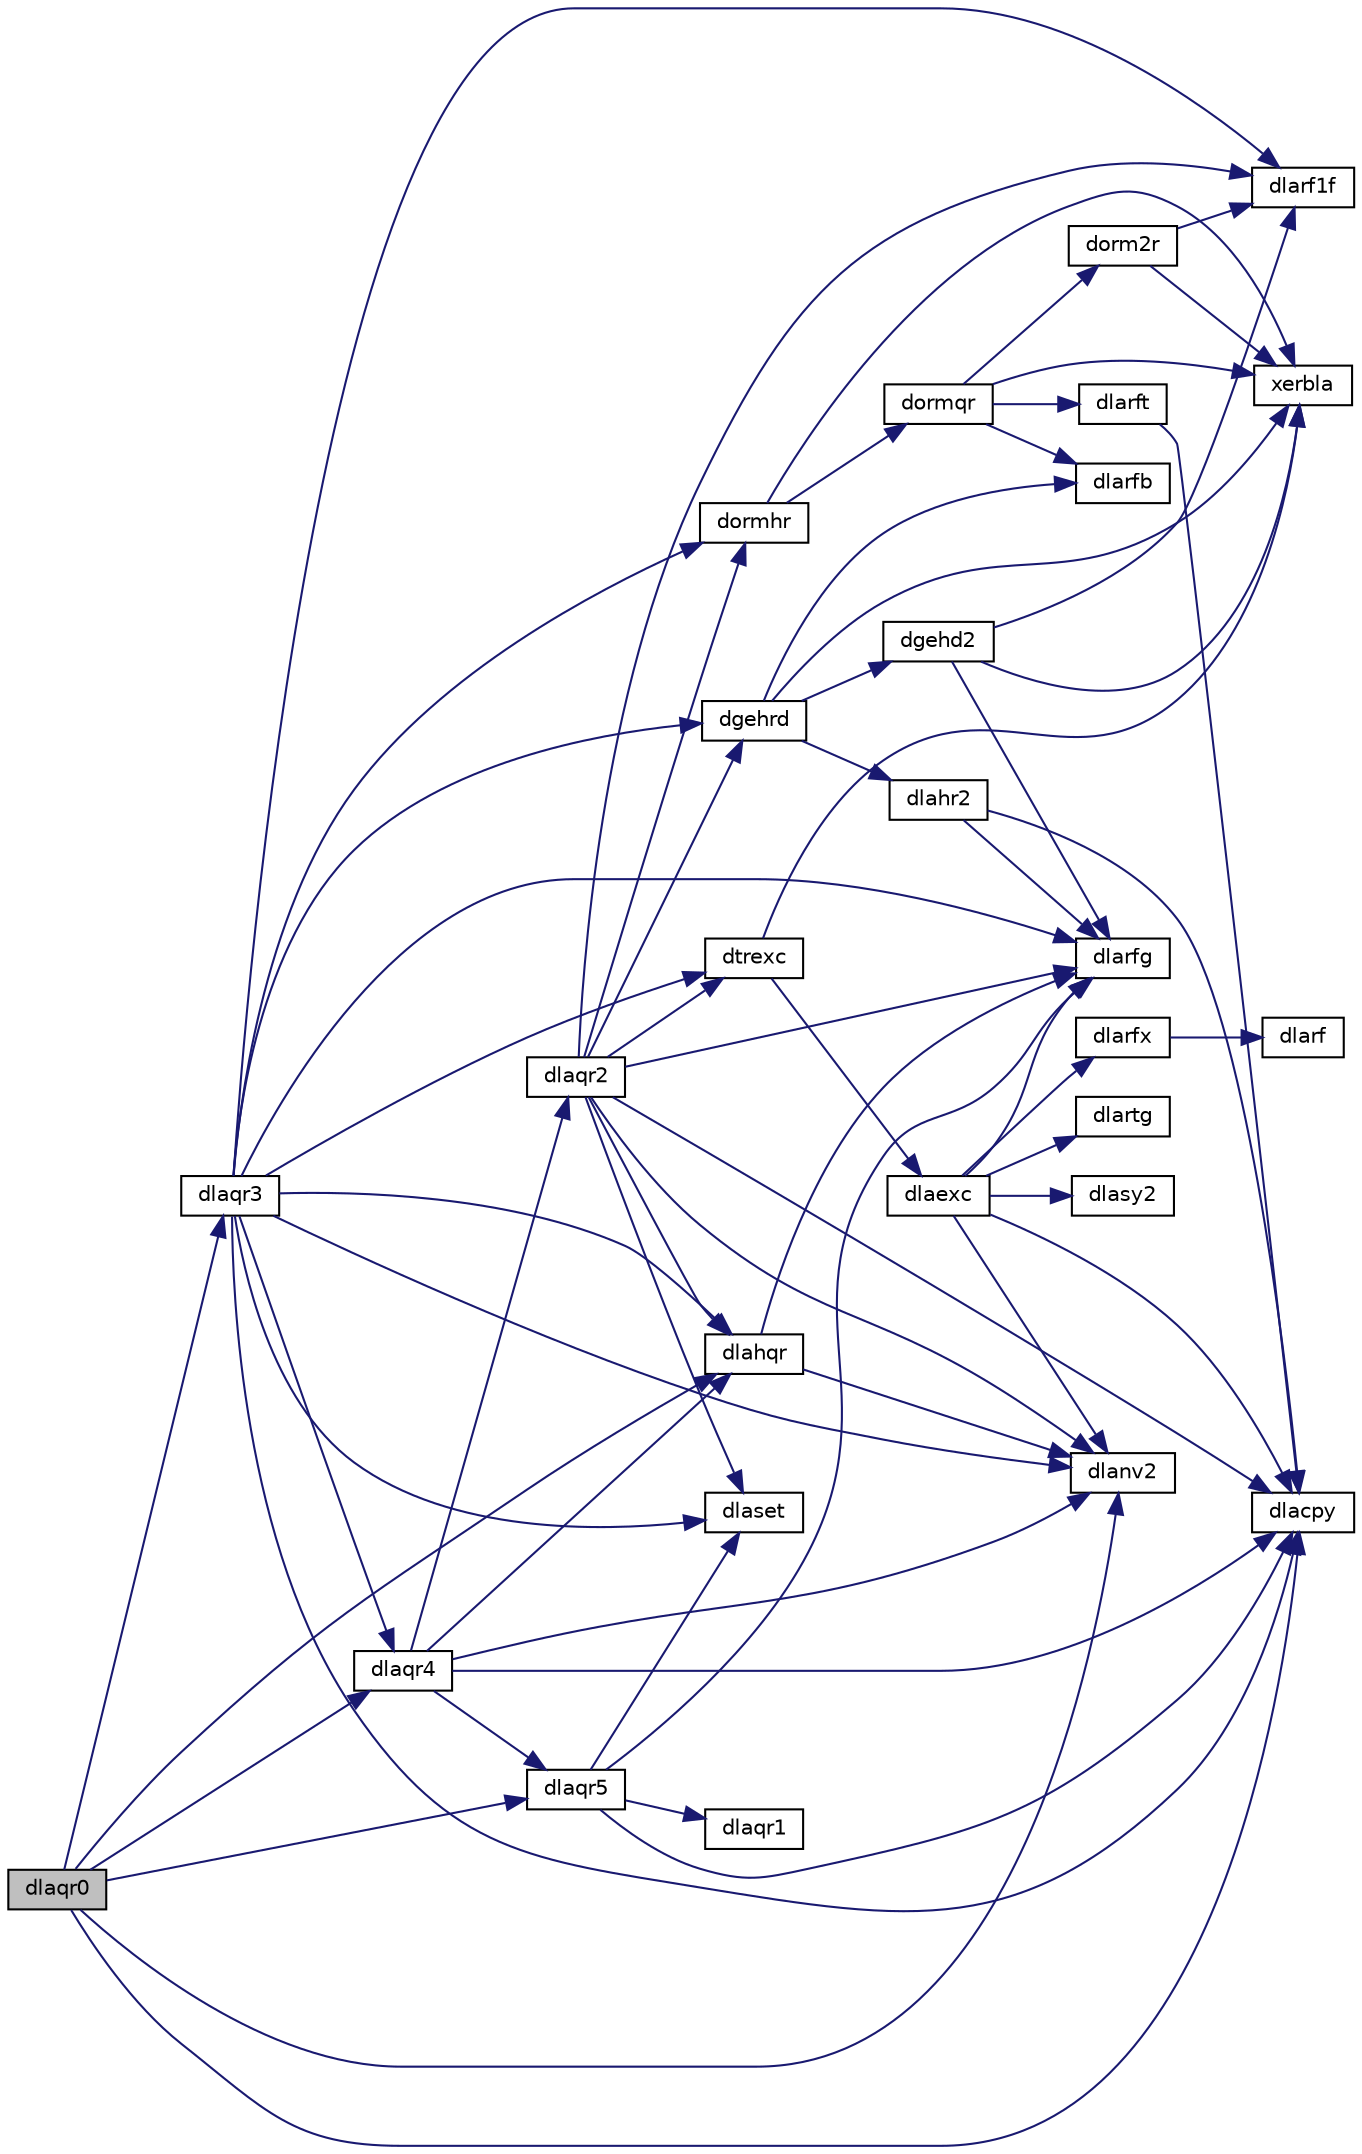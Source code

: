 digraph "dlaqr0"
{
 // LATEX_PDF_SIZE
  edge [fontname="Helvetica",fontsize="10",labelfontname="Helvetica",labelfontsize="10"];
  node [fontname="Helvetica",fontsize="10",shape=record];
  rankdir="LR";
  Node1 [label="dlaqr0",height=0.2,width=0.4,color="black", fillcolor="grey75", style="filled", fontcolor="black",tooltip="DLAQR0 computes the eigenvalues of a Hessenberg matrix, and optionally the matrices from the Schur de..."];
  Node1 -> Node2 [color="midnightblue",fontsize="10",style="solid",fontname="Helvetica"];
  Node2 [label="dlacpy",height=0.2,width=0.4,color="black", fillcolor="white", style="filled",URL="$dlacpy_8f.html#a7eb8731ffab2734378157c40964bf788",tooltip="DLACPY copies all or part of one two-dimensional array to another."];
  Node1 -> Node3 [color="midnightblue",fontsize="10",style="solid",fontname="Helvetica"];
  Node3 [label="dlahqr",height=0.2,width=0.4,color="black", fillcolor="white", style="filled",URL="$dlahqr_8f.html#aa677995264e5de3914a3817a66e753c5",tooltip="DLAHQR computes the eigenvalues and Schur factorization of an upper Hessenberg matrix,..."];
  Node3 -> Node4 [color="midnightblue",fontsize="10",style="solid",fontname="Helvetica"];
  Node4 [label="dlanv2",height=0.2,width=0.4,color="black", fillcolor="white", style="filled",URL="$dlanv2_8f.html#a0be048656bc24255a136a80361283e02",tooltip="DLANV2 computes the Schur factorization of a real 2-by-2 nonsymmetric matrix in standard form."];
  Node3 -> Node5 [color="midnightblue",fontsize="10",style="solid",fontname="Helvetica"];
  Node5 [label="dlarfg",height=0.2,width=0.4,color="black", fillcolor="white", style="filled",URL="$dlarfg_8f.html#aabb59655e820b3551af27781bd716143",tooltip="DLARFG generates an elementary reflector (Householder matrix)."];
  Node1 -> Node4 [color="midnightblue",fontsize="10",style="solid",fontname="Helvetica"];
  Node1 -> Node6 [color="midnightblue",fontsize="10",style="solid",fontname="Helvetica"];
  Node6 [label="dlaqr3",height=0.2,width=0.4,color="black", fillcolor="white", style="filled",URL="$dlaqr3_8f.html#a4cc655aa88beb6f2f8dfa621cbe6aea7",tooltip="DLAQR3 performs the orthogonal similarity transformation of a Hessenberg matrix to detect and deflate..."];
  Node6 -> Node7 [color="midnightblue",fontsize="10",style="solid",fontname="Helvetica"];
  Node7 [label="dgehrd",height=0.2,width=0.4,color="black", fillcolor="white", style="filled",URL="$dgehrd_8f.html#a2611cc9dfdc84e2a08ec57a5dd6cdd2e",tooltip="DGEHRD"];
  Node7 -> Node8 [color="midnightblue",fontsize="10",style="solid",fontname="Helvetica"];
  Node8 [label="dgehd2",height=0.2,width=0.4,color="black", fillcolor="white", style="filled",URL="$dgehd2_8f.html#a976b17056c80d4aeed6438b4118d114a",tooltip="DGEHD2 reduces a general square matrix to upper Hessenberg form using an unblocked algorithm."];
  Node8 -> Node9 [color="midnightblue",fontsize="10",style="solid",fontname="Helvetica"];
  Node9 [label="dlarf1f",height=0.2,width=0.4,color="black", fillcolor="white", style="filled",URL="$dlarf1f_8f.html#a553446f22ec537c5ff7f1335b90c4470",tooltip="DLARF1F applies an elementary reflector to a general rectangular"];
  Node8 -> Node5 [color="midnightblue",fontsize="10",style="solid",fontname="Helvetica"];
  Node8 -> Node10 [color="midnightblue",fontsize="10",style="solid",fontname="Helvetica"];
  Node10 [label="xerbla",height=0.2,width=0.4,color="black", fillcolor="white", style="filled",URL="$xerbla_8f.html#a377ee61015baf8dea7770b3a404b1c07",tooltip="XERBLA"];
  Node7 -> Node11 [color="midnightblue",fontsize="10",style="solid",fontname="Helvetica"];
  Node11 [label="dlahr2",height=0.2,width=0.4,color="black", fillcolor="white", style="filled",URL="$dlahr2_8f.html#af902d1fcc013fc898363099c8f867e10",tooltip="DLAHR2 reduces the specified number of first columns of a general rectangular matrix A so that elemen..."];
  Node11 -> Node2 [color="midnightblue",fontsize="10",style="solid",fontname="Helvetica"];
  Node11 -> Node5 [color="midnightblue",fontsize="10",style="solid",fontname="Helvetica"];
  Node7 -> Node12 [color="midnightblue",fontsize="10",style="solid",fontname="Helvetica"];
  Node12 [label="dlarfb",height=0.2,width=0.4,color="black", fillcolor="white", style="filled",URL="$dlarfb_8f.html#a83c81583bd444e0cf021fb006cd9a5e8",tooltip="DLARFB applies a block reflector or its transpose to a general rectangular matrix."];
  Node7 -> Node10 [color="midnightblue",fontsize="10",style="solid",fontname="Helvetica"];
  Node6 -> Node2 [color="midnightblue",fontsize="10",style="solid",fontname="Helvetica"];
  Node6 -> Node3 [color="midnightblue",fontsize="10",style="solid",fontname="Helvetica"];
  Node6 -> Node4 [color="midnightblue",fontsize="10",style="solid",fontname="Helvetica"];
  Node6 -> Node13 [color="midnightblue",fontsize="10",style="solid",fontname="Helvetica"];
  Node13 [label="dlaqr4",height=0.2,width=0.4,color="black", fillcolor="white", style="filled",URL="$dlaqr4_8f.html#a12cd3d91cf44b97877272c85c410af6c",tooltip="DLAQR4 computes the eigenvalues of a Hessenberg matrix, and optionally the matrices from the Schur de..."];
  Node13 -> Node2 [color="midnightblue",fontsize="10",style="solid",fontname="Helvetica"];
  Node13 -> Node3 [color="midnightblue",fontsize="10",style="solid",fontname="Helvetica"];
  Node13 -> Node4 [color="midnightblue",fontsize="10",style="solid",fontname="Helvetica"];
  Node13 -> Node14 [color="midnightblue",fontsize="10",style="solid",fontname="Helvetica"];
  Node14 [label="dlaqr2",height=0.2,width=0.4,color="black", fillcolor="white", style="filled",URL="$dlaqr2_8f.html#a4d60649d5f6ca5d4d7f1dce3cfe81450",tooltip="DLAQR2 performs the orthogonal similarity transformation of a Hessenberg matrix to detect and deflate..."];
  Node14 -> Node7 [color="midnightblue",fontsize="10",style="solid",fontname="Helvetica"];
  Node14 -> Node2 [color="midnightblue",fontsize="10",style="solid",fontname="Helvetica"];
  Node14 -> Node3 [color="midnightblue",fontsize="10",style="solid",fontname="Helvetica"];
  Node14 -> Node4 [color="midnightblue",fontsize="10",style="solid",fontname="Helvetica"];
  Node14 -> Node9 [color="midnightblue",fontsize="10",style="solid",fontname="Helvetica"];
  Node14 -> Node5 [color="midnightblue",fontsize="10",style="solid",fontname="Helvetica"];
  Node14 -> Node15 [color="midnightblue",fontsize="10",style="solid",fontname="Helvetica"];
  Node15 [label="dlaset",height=0.2,width=0.4,color="black", fillcolor="white", style="filled",URL="$dlaset_8f.html#a89e332374c7cd87e5db54bfe21550bc3",tooltip="DLASET initializes the off-diagonal elements and the diagonal elements of a matrix to given values."];
  Node14 -> Node16 [color="midnightblue",fontsize="10",style="solid",fontname="Helvetica"];
  Node16 [label="dormhr",height=0.2,width=0.4,color="black", fillcolor="white", style="filled",URL="$dormhr_8f.html#ad915777e6be3fa889b3209d7f660070a",tooltip="DORMHR"];
  Node16 -> Node17 [color="midnightblue",fontsize="10",style="solid",fontname="Helvetica"];
  Node17 [label="dormqr",height=0.2,width=0.4,color="black", fillcolor="white", style="filled",URL="$dormqr_8f.html#a17b0765a8a0e6547bcf933979b38f0b0",tooltip="DORMQR"];
  Node17 -> Node12 [color="midnightblue",fontsize="10",style="solid",fontname="Helvetica"];
  Node17 -> Node18 [color="midnightblue",fontsize="10",style="solid",fontname="Helvetica"];
  Node18 [label="dlarft",height=0.2,width=0.4,color="black", fillcolor="white", style="filled",URL="$dlarft_8f.html#a78f6dac52ebcfdeab5b4e5e6d4d0faf0",tooltip="DLARFT forms the triangular factor T of a block reflector H = I - vtvH"];
  Node18 -> Node2 [color="midnightblue",fontsize="10",style="solid",fontname="Helvetica"];
  Node17 -> Node19 [color="midnightblue",fontsize="10",style="solid",fontname="Helvetica"];
  Node19 [label="dorm2r",height=0.2,width=0.4,color="black", fillcolor="white", style="filled",URL="$dorm2r_8f.html#a16f17277972002c33a44e9a7a04bb64f",tooltip="DORM2R multiplies a general matrix by the orthogonal matrix from a QR factorization determined by sge..."];
  Node19 -> Node9 [color="midnightblue",fontsize="10",style="solid",fontname="Helvetica"];
  Node19 -> Node10 [color="midnightblue",fontsize="10",style="solid",fontname="Helvetica"];
  Node17 -> Node10 [color="midnightblue",fontsize="10",style="solid",fontname="Helvetica"];
  Node16 -> Node10 [color="midnightblue",fontsize="10",style="solid",fontname="Helvetica"];
  Node14 -> Node20 [color="midnightblue",fontsize="10",style="solid",fontname="Helvetica"];
  Node20 [label="dtrexc",height=0.2,width=0.4,color="black", fillcolor="white", style="filled",URL="$dtrexc_8f.html#a321d3f3a5e2768676a4d8ec2aa2ff2fe",tooltip="DTREXC"];
  Node20 -> Node21 [color="midnightblue",fontsize="10",style="solid",fontname="Helvetica"];
  Node21 [label="dlaexc",height=0.2,width=0.4,color="black", fillcolor="white", style="filled",URL="$dlaexc_8f.html#a7b430b81bbddf88bc99268a506931aef",tooltip="DLAEXC swaps adjacent diagonal blocks of a real upper quasi-triangular matrix in Schur canonical form..."];
  Node21 -> Node2 [color="midnightblue",fontsize="10",style="solid",fontname="Helvetica"];
  Node21 -> Node4 [color="midnightblue",fontsize="10",style="solid",fontname="Helvetica"];
  Node21 -> Node5 [color="midnightblue",fontsize="10",style="solid",fontname="Helvetica"];
  Node21 -> Node22 [color="midnightblue",fontsize="10",style="solid",fontname="Helvetica"];
  Node22 [label="dlarfx",height=0.2,width=0.4,color="black", fillcolor="white", style="filled",URL="$dlarfx_8f.html#a30b528e74865e6d94574db1c3b084129",tooltip="DLARFX applies an elementary reflector to a general rectangular matrix, with loop unrolling when the ..."];
  Node22 -> Node23 [color="midnightblue",fontsize="10",style="solid",fontname="Helvetica"];
  Node23 [label="dlarf",height=0.2,width=0.4,color="black", fillcolor="white", style="filled",URL="$dlarf_8f.html#a39a2b39f56ce497b218c5f48339ee712",tooltip="DLARF applies an elementary reflector to a general rectangular matrix."];
  Node21 -> Node24 [color="midnightblue",fontsize="10",style="solid",fontname="Helvetica"];
  Node24 [label="dlartg",height=0.2,width=0.4,color="black", fillcolor="white", style="filled",URL="$dlartg_8f90.html#a86f8f877eaea0386cdc2c3c175d9ea88",tooltip="DLARTG generates a plane rotation with real cosine and real sine."];
  Node21 -> Node25 [color="midnightblue",fontsize="10",style="solid",fontname="Helvetica"];
  Node25 [label="dlasy2",height=0.2,width=0.4,color="black", fillcolor="white", style="filled",URL="$dlasy2_8f.html#af104dd54134c1a4ddb0d573ff9fe6d06",tooltip="DLASY2 solves the Sylvester matrix equation where the matrices are of order 1 or 2."];
  Node20 -> Node10 [color="midnightblue",fontsize="10",style="solid",fontname="Helvetica"];
  Node13 -> Node26 [color="midnightblue",fontsize="10",style="solid",fontname="Helvetica"];
  Node26 [label="dlaqr5",height=0.2,width=0.4,color="black", fillcolor="white", style="filled",URL="$dlaqr5_8f.html#a305adfeca0e3bed5530e96cac624434c",tooltip="DLAQR5 performs a single small-bulge multi-shift QR sweep."];
  Node26 -> Node2 [color="midnightblue",fontsize="10",style="solid",fontname="Helvetica"];
  Node26 -> Node27 [color="midnightblue",fontsize="10",style="solid",fontname="Helvetica"];
  Node27 [label="dlaqr1",height=0.2,width=0.4,color="black", fillcolor="white", style="filled",URL="$dlaqr1_8f.html#a6485b97a0a7b7cd0146722a7d88a2bbc",tooltip="DLAQR1 sets a scalar multiple of the first column of the product of 2-by-2 or 3-by-3 matrix H and spe..."];
  Node26 -> Node5 [color="midnightblue",fontsize="10",style="solid",fontname="Helvetica"];
  Node26 -> Node15 [color="midnightblue",fontsize="10",style="solid",fontname="Helvetica"];
  Node6 -> Node9 [color="midnightblue",fontsize="10",style="solid",fontname="Helvetica"];
  Node6 -> Node5 [color="midnightblue",fontsize="10",style="solid",fontname="Helvetica"];
  Node6 -> Node15 [color="midnightblue",fontsize="10",style="solid",fontname="Helvetica"];
  Node6 -> Node16 [color="midnightblue",fontsize="10",style="solid",fontname="Helvetica"];
  Node6 -> Node20 [color="midnightblue",fontsize="10",style="solid",fontname="Helvetica"];
  Node1 -> Node13 [color="midnightblue",fontsize="10",style="solid",fontname="Helvetica"];
  Node1 -> Node26 [color="midnightblue",fontsize="10",style="solid",fontname="Helvetica"];
}
